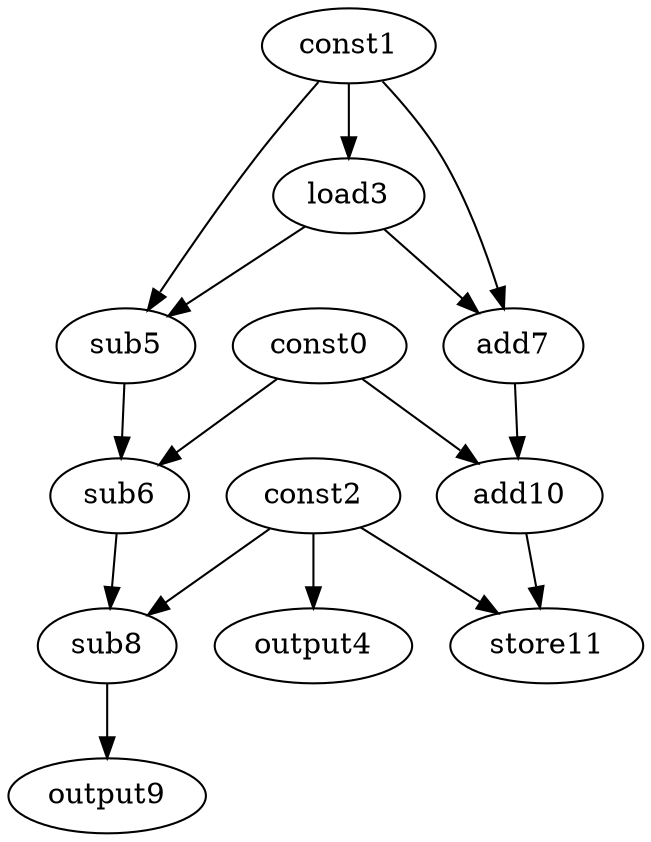 digraph G { 
const0[opcode=const]; 
const1[opcode=const]; 
const2[opcode=const]; 
load3[opcode=load]; 
output4[opcode=output]; 
sub5[opcode=sub]; 
sub6[opcode=sub]; 
add7[opcode=add]; 
sub8[opcode=sub]; 
output9[opcode=output]; 
add10[opcode=add]; 
store11[opcode=store]; 
const1->load3[operand=0];
const2->output4[operand=0];
const1->sub5[operand=0];
load3->sub5[operand=1];
const1->add7[operand=0];
load3->add7[operand=1];
const0->sub6[operand=0];
sub5->sub6[operand=1];
const0->add10[operand=0];
add7->add10[operand=1];
const2->sub8[operand=0];
sub6->sub8[operand=1];
add10->store11[operand=0];
const2->store11[operand=1];
sub8->output9[operand=0];
}
